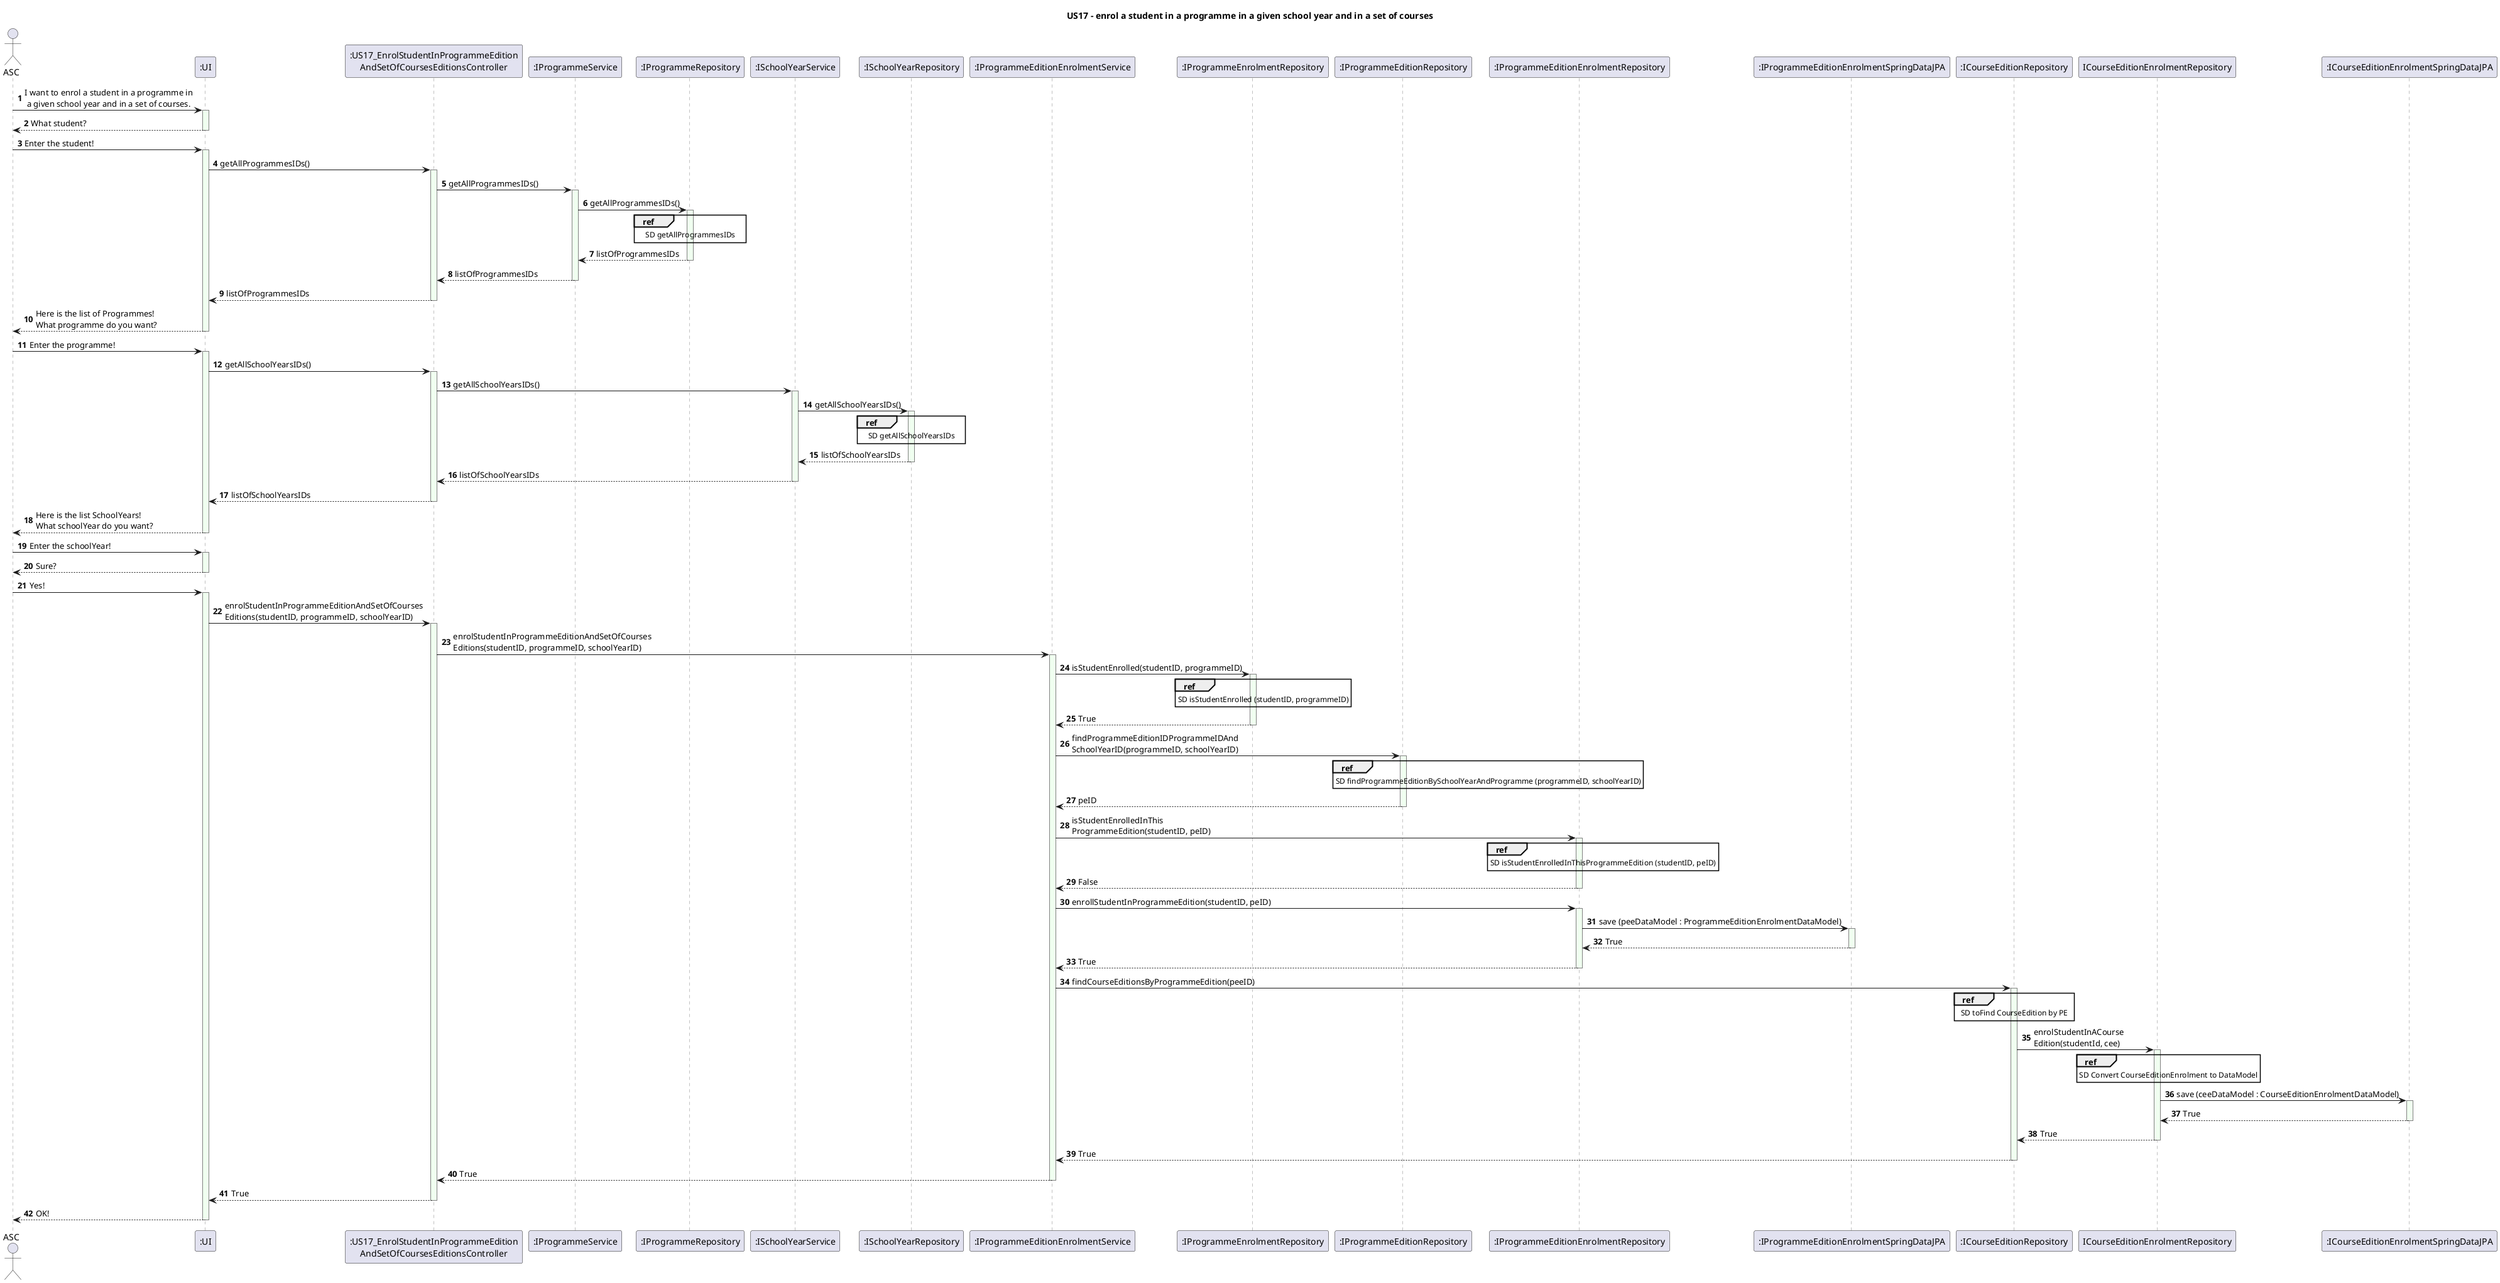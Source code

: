 @startuml
autonumber
skinparam sequence {
LifeLineBorderColor Grey
LifeLineBackgroundColor HoneyDew
}
title US17 - enrol a student in a programme in a given school year and in a set of courses
actor ASC
participant ":UI" as UI
ASC -> UI : I want to enrol a student in a programme in \n a given school year and in a set of courses.
activate UI
UI --> ASC : What student?
deactivate UI
ASC -> UI : Enter the student!

'' Get Programmes

activate UI
participant ":US17_EnrolStudentInProgrammeEdition\nAndSetOfCoursesEditionsController" as Controller
UI -> Controller : getAllProgrammesIDs()
activate Controller
participant ":IProgrammeService" as IProgrammeService
Controller -> IProgrammeService : getAllProgrammesIDs()
participant ":IProgrammeRepository" as IProgrammeRepository
activate IProgrammeService
IProgrammeService -> IProgrammeRepository : getAllProgrammesIDs()
activate IProgrammeRepository
ref over IProgrammeRepository
    SD getAllProgrammesIDs
end ref
IProgrammeRepository --> IProgrammeService : listOfProgrammesIDs
deactivate IProgrammeRepository
IProgrammeService --> Controller : listOfProgrammesIDs
deactivate IProgrammeService
Controller --> UI : listOfProgrammesIDs
deactivate Controller
UI --> ASC : Here is the list of Programmes!\nWhat programme do you want?
deactivate UI
ASC -> UI : Enter the programme!

'' Get SchoolYears

activate UI
UI -> Controller : getAllSchoolYearsIDs()
activate Controller
participant ":ISchoolYearService" as ISchoolYearService
Controller -> ISchoolYearService : getAllSchoolYearsIDs()
participant ":ISchoolYearRepository" as ISchoolYearRepository
activate ISchoolYearService
ISchoolYearService -> ISchoolYearRepository : getAllSchoolYearsIDs()
activate ISchoolYearRepository
ref over ISchoolYearRepository
    SD getAllSchoolYearsIDs
end ref
ISchoolYearRepository --> ISchoolYearService: listOfSchoolYearsIDs
deactivate ISchoolYearRepository
ISchoolYearService --> Controller : listOfSchoolYearsIDs
deactivate ISchoolYearService
Controller --> UI : listOfSchoolYearsIDs
deactivate Controller
UI --> ASC : Here is the list SchoolYears!\nWhat schoolYear do you want?
deactivate UI
ASC -> UI : Enter the schoolYear!
activate UI
UI --> ASC : Sure?
deactivate UI
ASC -> UI : Yes!

activate UI
UI -> Controller : enrolStudentInProgrammeEditionAndSetOfCourses\nEditions(studentID, programmeID, schoolYearID)

activate Controller
participant ":IProgrammeEditionEnrolmentService" as IProgrammeEditionEnrolmentService
Controller -> IProgrammeEditionEnrolmentService : enrolStudentInProgrammeEditionAndSetOfCourses\nEditions(studentID, programmeID, schoolYearID)
activate IProgrammeEditionEnrolmentService

'' Is Student Enrolled

participant ":IProgrammeEnrolmentRepository" as IProgrammeEnrolmentRepository
IProgrammeEditionEnrolmentService -> IProgrammeEnrolmentRepository : isStudentEnrolled(studentID, programmeID)
activate IProgrammeEnrolmentRepository
ref over IProgrammeEnrolmentRepository
    SD isStudentEnrolled (studentID, programmeID)
end ref
IProgrammeEnrolmentRepository --> IProgrammeEditionEnrolmentService : True
deactivate IProgrammeEnrolmentRepository

'' Find Programme Edition by SchoolYear and Programme

participant ":IProgrammeEditionRepository" as IProgrammeEditionRepository
IProgrammeEditionEnrolmentService -> IProgrammeEditionRepository : findProgrammeEditionIDProgrammeIDAnd\nSchoolYearID(programmeID, schoolYearID)
activate IProgrammeEditionRepository
ref over IProgrammeEditionRepository
    SD findProgrammeEditionBySchoolYearAndProgramme (programmeID, schoolYearID)
end ref
IProgrammeEditionRepository --> IProgrammeEditionEnrolmentService :  peID
deactivate IProgrammeEditionRepository

'' Is Student Enrolled in This Programme Edition

participant ":IProgrammeEditionEnrolmentRepository" as IProgrammeEditionEnrolmentRepository
IProgrammeEditionEnrolmentService ->  IProgrammeEditionEnrolmentRepository : isStudentEnrolledInThis\nProgrammeEdition(studentID, peID)
activate IProgrammeEditionEnrolmentRepository
ref over IProgrammeEditionEnrolmentRepository
    SD isStudentEnrolledInThisProgrammeEdition (studentID, peID)
end ref
IProgrammeEditionEnrolmentRepository --> IProgrammeEditionEnrolmentService : False
deactivate IProgrammeEditionEnrolmentRepository

'' Enroll Student in Programme Edition
IProgrammeEditionEnrolmentService -> IProgrammeEditionEnrolmentRepository : enrollStudentInProgrammeEdition(studentID, peID)
activate IProgrammeEditionEnrolmentRepository

participant ":IProgrammeEditionEnrolmentSpringDataJPA" as peeJPAInterface

' database save

IProgrammeEditionEnrolmentRepository -> peeJPAInterface: save (peeDataModel : ProgrammeEditionEnrolmentDataModel)
activate peeJPAInterface

' persistence ok

peeJPAInterface --> IProgrammeEditionEnrolmentRepository: True
deactivate peeJPAInterface

IProgrammeEditionEnrolmentRepository --> IProgrammeEditionEnrolmentService: True
deactivate IProgrammeEditionEnrolmentRepository


'' Find Course Edition by Programme Edition

participant ":ICourseEditionRepository" as ICourseEditionRepository
IProgrammeEditionEnrolmentService -> ICourseEditionRepository : findCourseEditionsByProgrammeEdition(peeID)
activate ICourseEditionRepository
ref over ICourseEditionRepository
    SD toFind CourseEdition by PE
end ref
ICourseEditionRepository -> ICourseEditionEnrolmentRepository: enrolStudentInACourse\nEdition(studentId, cee)
activate ICourseEditionEnrolmentRepository

ref over ICourseEditionEnrolmentRepository
    SD Convert CourseEditionEnrolment to DataModel
end ref

participant ":ICourseEditionEnrolmentSpringDataJPA" as ICourseEditionEnrolmentSpringDataJPA

' database save

ICourseEditionEnrolmentRepository -> ICourseEditionEnrolmentSpringDataJPA: save (ceeDataModel : CourseEditionEnrolmentDataModel)
activate ICourseEditionEnrolmentSpringDataJPA

' persistence ok

ICourseEditionEnrolmentSpringDataJPA --> ICourseEditionEnrolmentRepository: True
deactivate ICourseEditionEnrolmentSpringDataJPA
ICourseEditionEnrolmentRepository --> ICourseEditionRepository: True
deactivate ICourseEditionEnrolmentRepository
ICourseEditionRepository --> IProgrammeEditionEnrolmentService: True
deactivate ICourseEditionRepository
IProgrammeEditionEnrolmentService --> Controller: True
deactivate IProgrammeEditionEnrolmentService
Controller --> UI : True
deactivate Controller
UI --> ASC: OK!
deactivate UI

@enduml